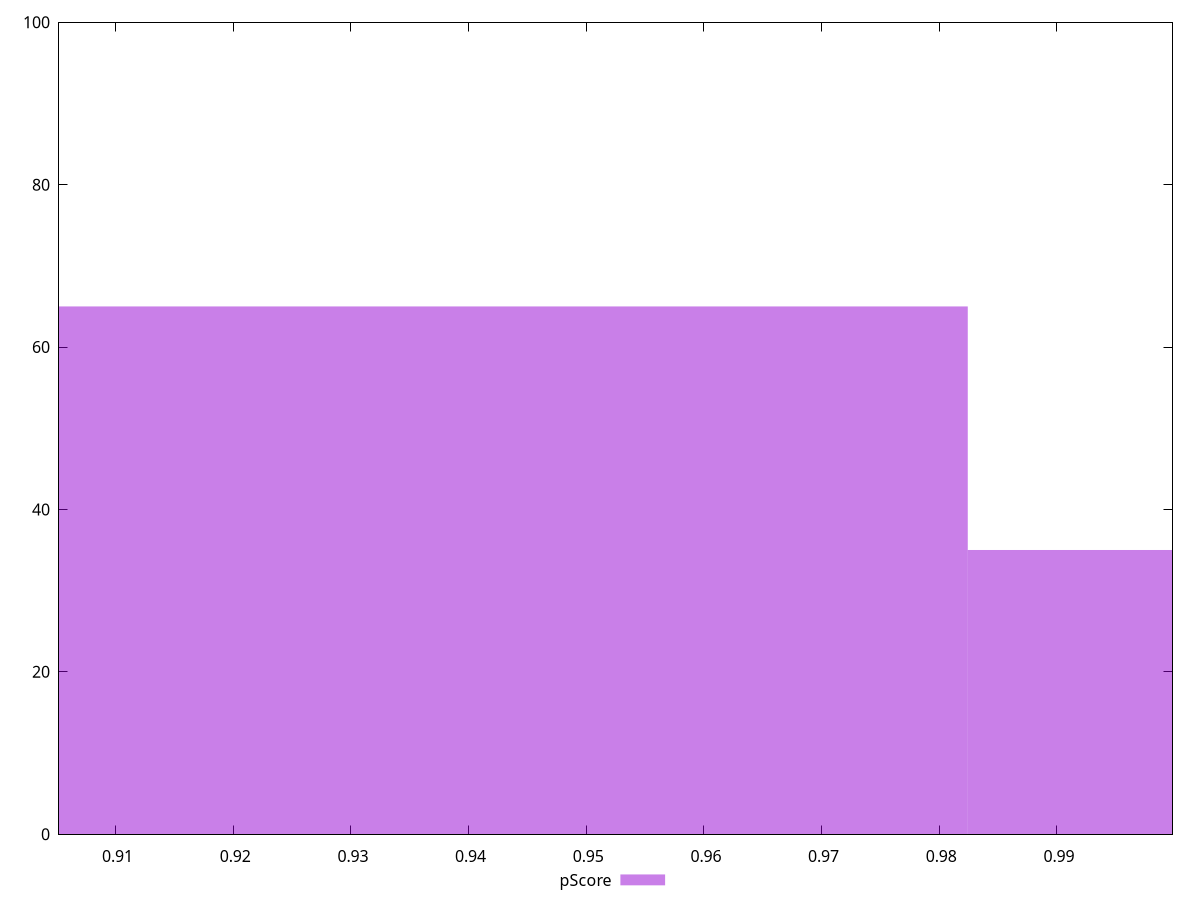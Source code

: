 reset

$pScore <<EOF
0.9431252915118505 65
1.0217190658045048 35
EOF

set key outside below
set boxwidth 0.07859377429265421
set xrange [0.9051945883487765:0.9998197447803028]
set yrange [0:100]
set trange [0:100]
set style fill transparent solid 0.5 noborder
set terminal svg size 640, 490 enhanced background rgb 'white'
set output "report/report_00029_2021-02-24T13-36-40.390Z/cumulative-layout-shift/samples/music/pScore/histogram.svg"

plot $pScore title "pScore" with boxes

reset

